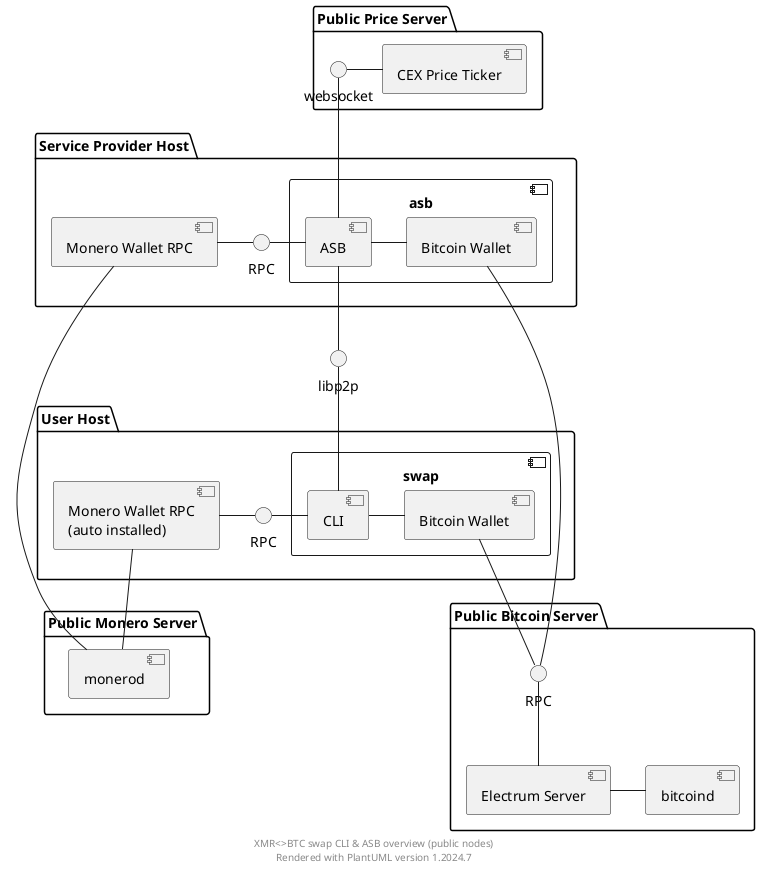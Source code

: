 @startuml

package "User Host" {
    component [Monero Wallet RPC\n(auto installed)] as CliMonRpc
    () RPC as MonRpcCli
    component "swap" {
        component [CLI] as CLI
        component [Bitcoin Wallet] as CliBitWal
    }
    CliMonRpc - MonRpcCli
    CLI - CliBitWal
    MonRpcCli - CLI
}

package "Public Monero Server" {
    component "monerod" as Monerod
}

package "Public Bitcoin Server" {
    component "Electrum Server" as Electrum
    component "bitcoind" as Bitcoind
    () "RPC" as BitRPC
    BitRPC -- Electrum
    Electrum - Bitcoind
}

package "Service Provider Host" {
    component [Monero Wallet RPC] as AsbMonRpc
    () RPC as MonRpcAsb
    component "asb" {
        component [ASB] as ASB
        component [Bitcoin Wallet] as AsbBitWal
    }
    AsbMonRpc - MonRpcAsb
    ASB - AsbBitWal
    MonRpcAsb - ASB
}

package "Public Price Server" {
    component [CEX Price Ticker] as CEX
    () "websocket" as Ticker
    Ticker - CEX
    Ticker -- ASB
}

CliBitWal -- BitRPC
CliMonRpc -- Monerod

AsbMonRpc -- Monerod
AsbBitWal -- BitRPC

() "libp2p" as Libp2p
Libp2p -- CLI
ASB -- Libp2p

footer XMR<>BTC swap CLI & ASB overview (public nodes)\nRendered with PlantUML version %version()
@enduml
